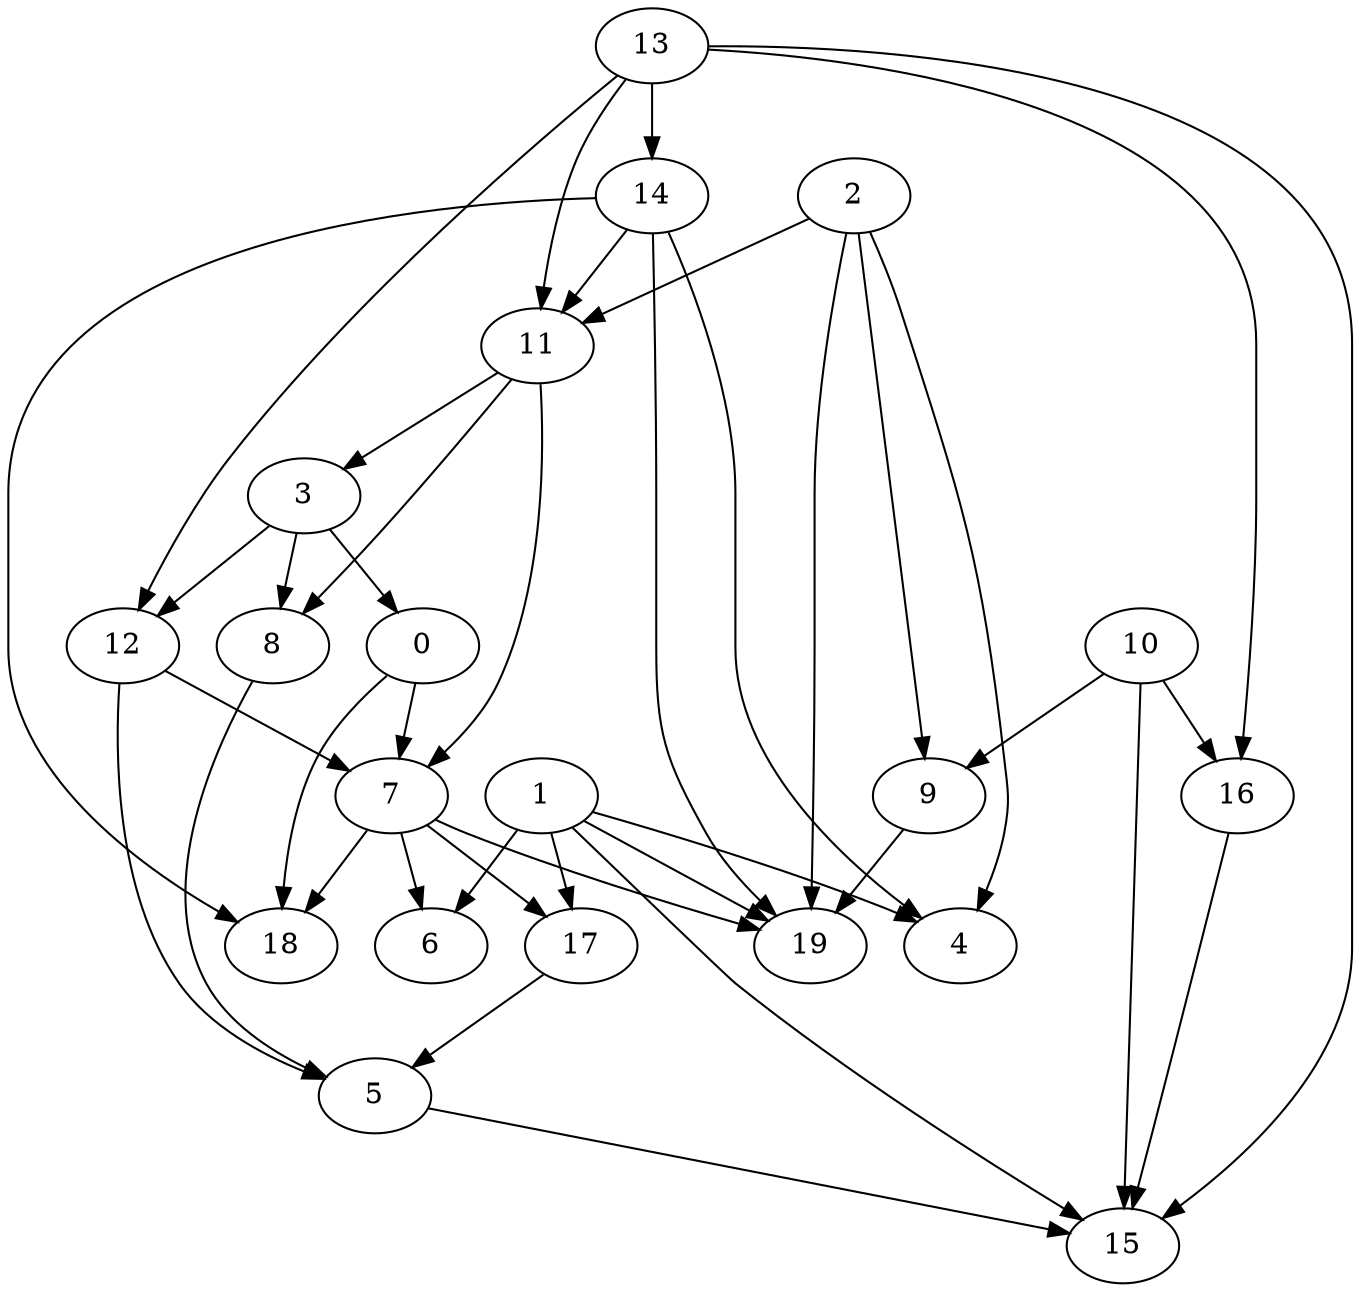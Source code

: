strict digraph  {
	0	 [pos="0.0,4.0060360017"];
	7	 [pos="1.03091367533,5.00749847926"];
	0 -> 7;
	18	 [pos="1.00801520962,6.01167742227"];
	0 -> 18;
	1	 [pos="1.76725104786,3.85782125"];
	4	 [pos="2.10392851991,4.86681681813"];
	1 -> 4;
	6	 [pos="1.18261358387,6.0349052222"];
	1 -> 6;
	15	 [pos="1.80426973048,8.01422467818"];
	1 -> 15;
	17	 [pos="1.70804756908,6.00899540306"];
	1 -> 17;
	19	 [pos="2.10654396983,6.01315949876"];
	1 -> 19;
	2	 [pos="2.13454701908,0.995338740211"];
	2 -> 4;
	9	 [pos="2.75383381924,4.29996716404"];
	2 -> 9;
	11	 [pos="1.13088495168,2.00331781619"];
	2 -> 11;
	2 -> 19;
	3	 [pos="0.470898937055,3.00423748186"];
	3 -> 0;
	8	 [pos="0.74302088671,4.14830138363"];
	3 -> 8;
	12	 [pos="0.899690333645,4.00649955673"];
	3 -> 12;
	5	 [pos="1.06202798596,7.0114983587"];
	5 -> 15;
	7 -> 6;
	7 -> 17;
	7 -> 18;
	7 -> 19;
	8 -> 5;
	9 -> 19;
	10	 [pos="2.2348647263,3.28570088304"];
	10 -> 9;
	10 -> 15;
	16	 [pos="2.70878261937,4.32623997159"];
	10 -> 16;
	11 -> 3;
	11 -> 7;
	11 -> 8;
	12 -> 5;
	12 -> 7;
	13	 [pos="1.41612201215,0.0"];
	13 -> 11;
	13 -> 12;
	14	 [pos="1.57205448895,1.00210599084"];
	13 -> 14;
	13 -> 15;
	13 -> 16;
	14 -> 4;
	14 -> 11;
	14 -> 18;
	14 -> 19;
	16 -> 15;
	17 -> 5;
}
